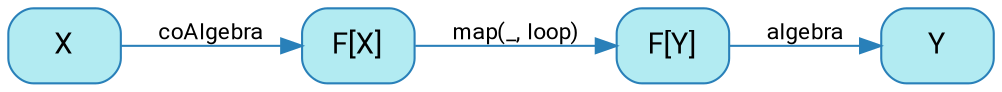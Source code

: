 digraph {
    bgcolor=transparent
    splines=false
    rankdir=LR
    rank=same

    // Default theme: enabled
    node[shape="rectangle" style="rounded,filled" color="#2980B9" fillcolor="#b2ebf2" fontcolor="#000000" fontname="Segoe UI,Roboto,Helvetica,Arial,sans-serif"]
    edge [color="#2980B9" fontcolor="#000000" fontname="Segoe UI,Roboto,Helvetica,Arial,sans-serif" fontsize=11]

    FX[label="F[X]"]
    FY[label="F[Y]"]

    X -> FX[label=coAlgebra]
    FX -> FY[label="map(_, loop)"]
    FY -> Y[label=algebra]

}
